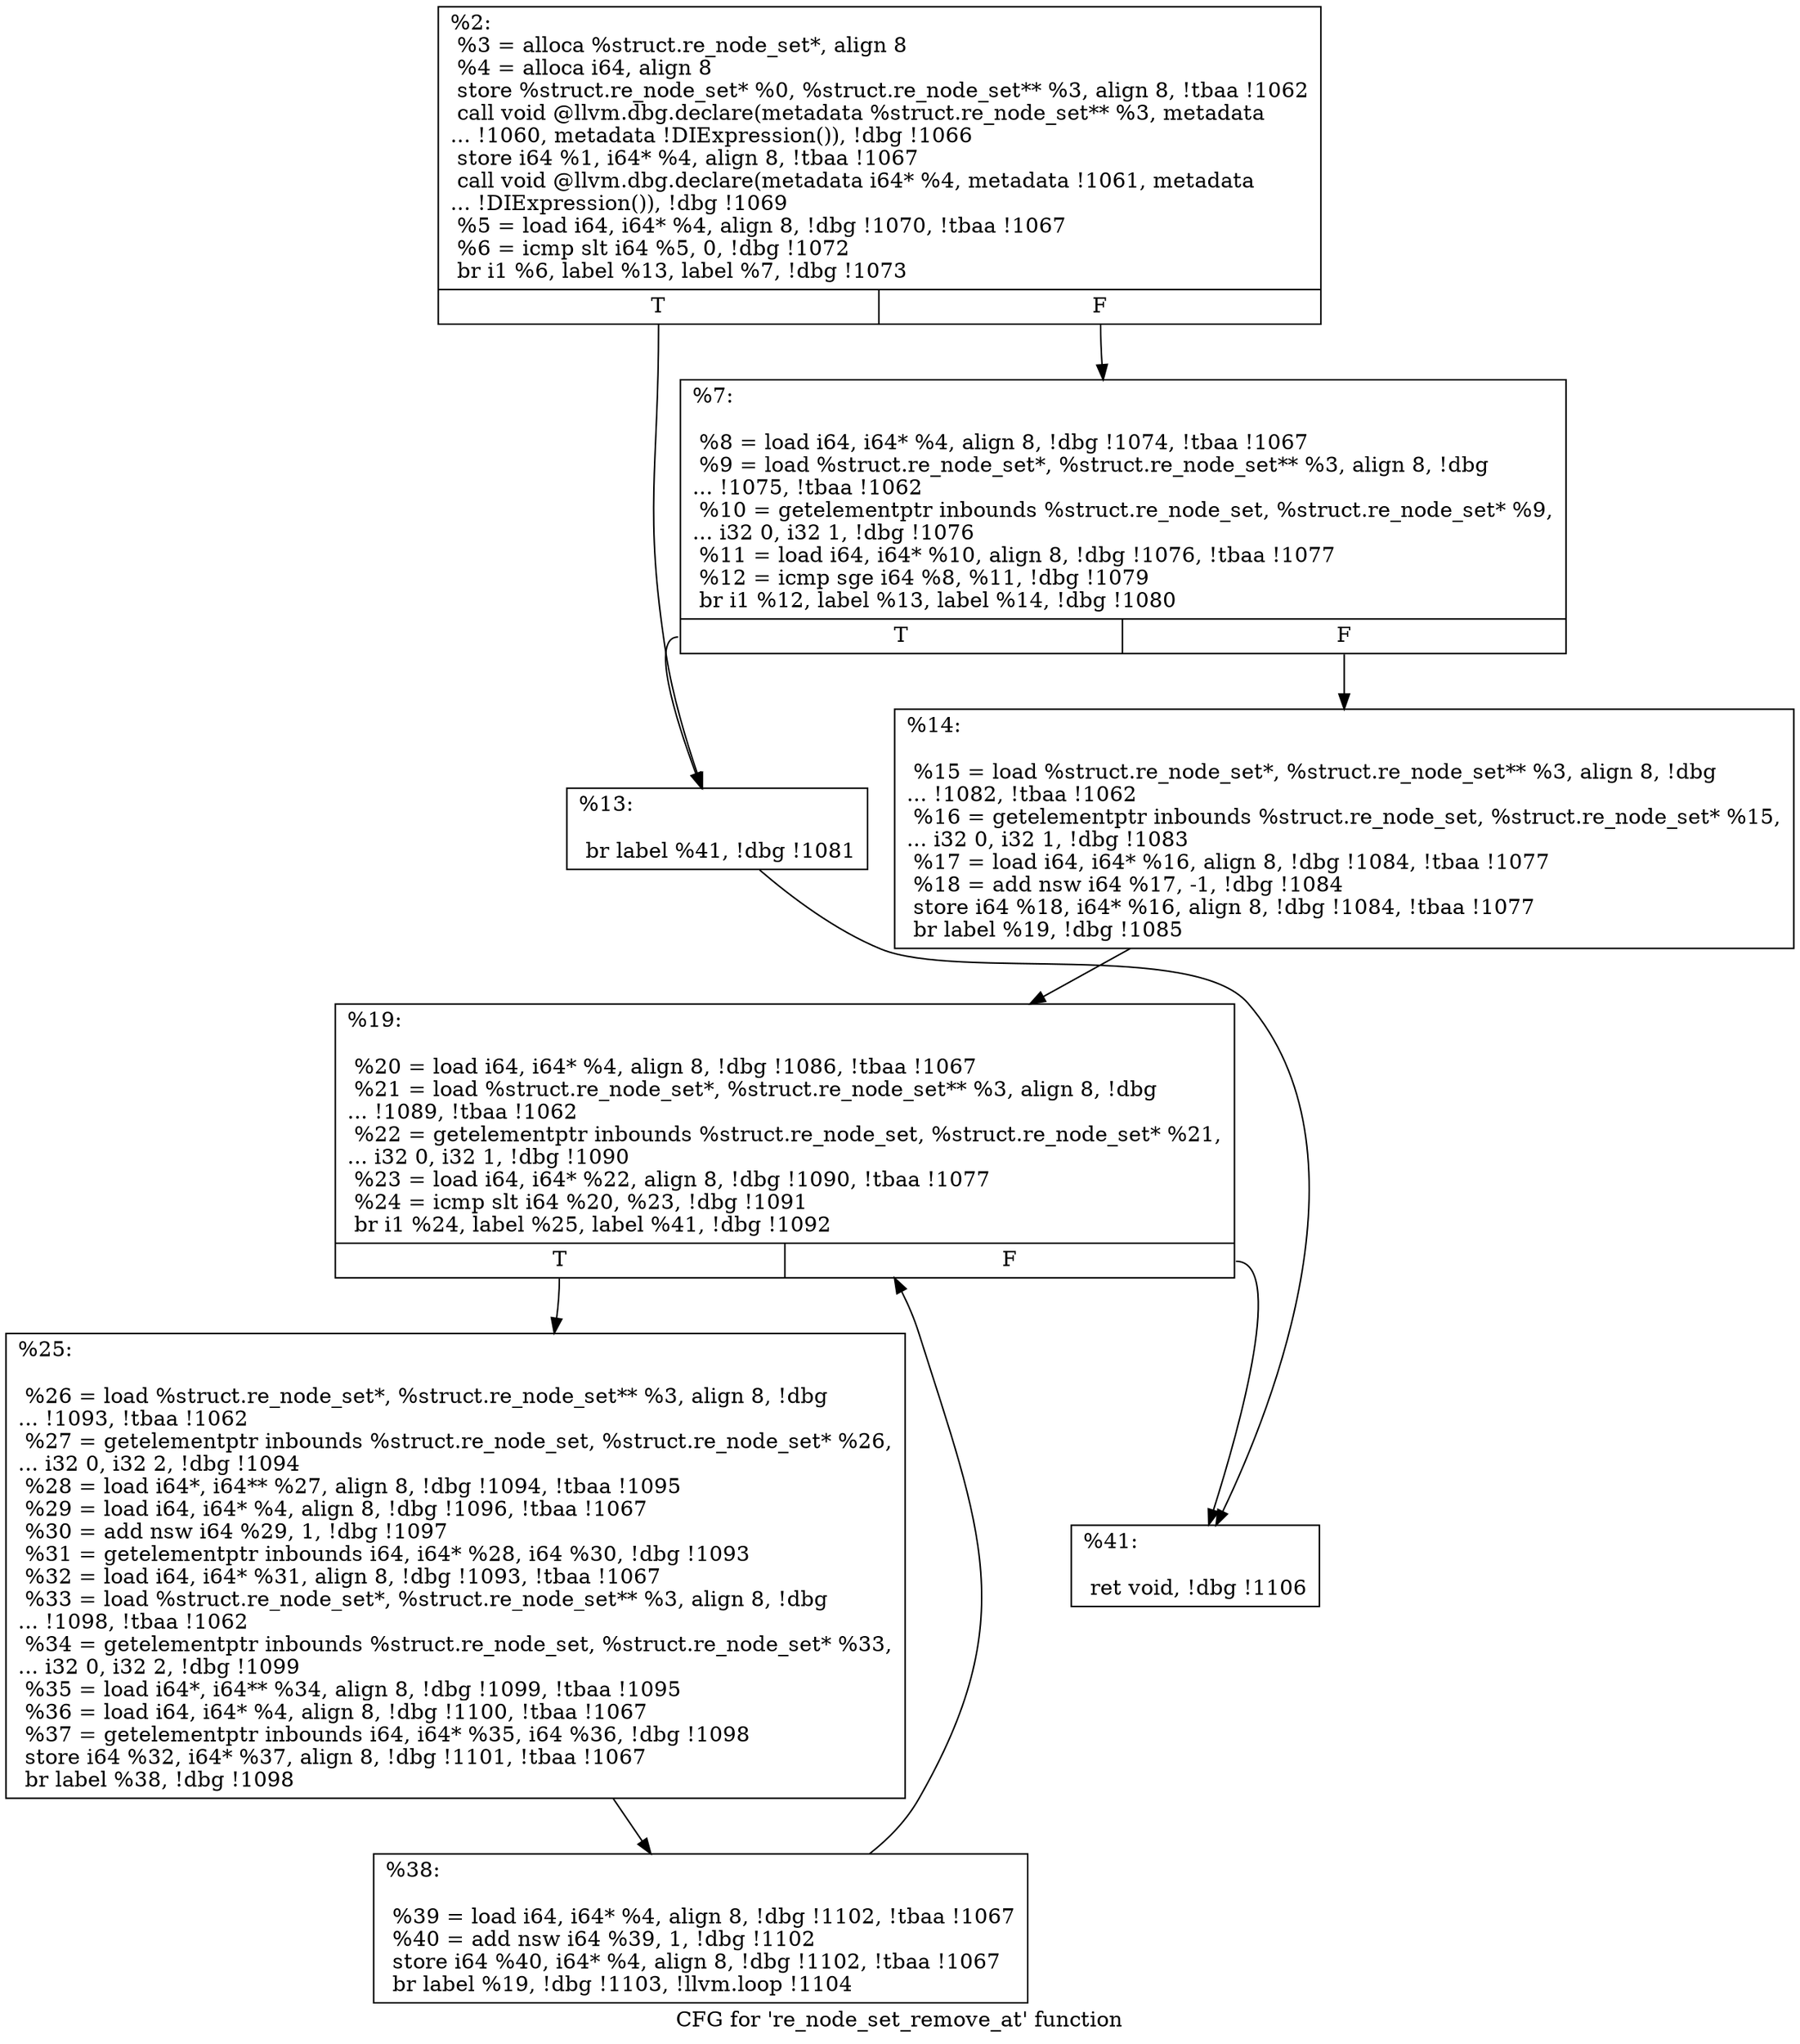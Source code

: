 digraph "CFG for 're_node_set_remove_at' function" {
	label="CFG for 're_node_set_remove_at' function";

	Node0xb20460 [shape=record,label="{%2:\l  %3 = alloca %struct.re_node_set*, align 8\l  %4 = alloca i64, align 8\l  store %struct.re_node_set* %0, %struct.re_node_set** %3, align 8, !tbaa !1062\l  call void @llvm.dbg.declare(metadata %struct.re_node_set** %3, metadata\l... !1060, metadata !DIExpression()), !dbg !1066\l  store i64 %1, i64* %4, align 8, !tbaa !1067\l  call void @llvm.dbg.declare(metadata i64* %4, metadata !1061, metadata\l... !DIExpression()), !dbg !1069\l  %5 = load i64, i64* %4, align 8, !dbg !1070, !tbaa !1067\l  %6 = icmp slt i64 %5, 0, !dbg !1072\l  br i1 %6, label %13, label %7, !dbg !1073\l|{<s0>T|<s1>F}}"];
	Node0xb20460:s0 -> Node0xb20500;
	Node0xb20460:s1 -> Node0xb204b0;
	Node0xb204b0 [shape=record,label="{%7:\l\l  %8 = load i64, i64* %4, align 8, !dbg !1074, !tbaa !1067\l  %9 = load %struct.re_node_set*, %struct.re_node_set** %3, align 8, !dbg\l... !1075, !tbaa !1062\l  %10 = getelementptr inbounds %struct.re_node_set, %struct.re_node_set* %9,\l... i32 0, i32 1, !dbg !1076\l  %11 = load i64, i64* %10, align 8, !dbg !1076, !tbaa !1077\l  %12 = icmp sge i64 %8, %11, !dbg !1079\l  br i1 %12, label %13, label %14, !dbg !1080\l|{<s0>T|<s1>F}}"];
	Node0xb204b0:s0 -> Node0xb20500;
	Node0xb204b0:s1 -> Node0xb20550;
	Node0xb20500 [shape=record,label="{%13:\l\l  br label %41, !dbg !1081\l}"];
	Node0xb20500 -> Node0xb20690;
	Node0xb20550 [shape=record,label="{%14:\l\l  %15 = load %struct.re_node_set*, %struct.re_node_set** %3, align 8, !dbg\l... !1082, !tbaa !1062\l  %16 = getelementptr inbounds %struct.re_node_set, %struct.re_node_set* %15,\l... i32 0, i32 1, !dbg !1083\l  %17 = load i64, i64* %16, align 8, !dbg !1084, !tbaa !1077\l  %18 = add nsw i64 %17, -1, !dbg !1084\l  store i64 %18, i64* %16, align 8, !dbg !1084, !tbaa !1077\l  br label %19, !dbg !1085\l}"];
	Node0xb20550 -> Node0xb205a0;
	Node0xb205a0 [shape=record,label="{%19:\l\l  %20 = load i64, i64* %4, align 8, !dbg !1086, !tbaa !1067\l  %21 = load %struct.re_node_set*, %struct.re_node_set** %3, align 8, !dbg\l... !1089, !tbaa !1062\l  %22 = getelementptr inbounds %struct.re_node_set, %struct.re_node_set* %21,\l... i32 0, i32 1, !dbg !1090\l  %23 = load i64, i64* %22, align 8, !dbg !1090, !tbaa !1077\l  %24 = icmp slt i64 %20, %23, !dbg !1091\l  br i1 %24, label %25, label %41, !dbg !1092\l|{<s0>T|<s1>F}}"];
	Node0xb205a0:s0 -> Node0xb205f0;
	Node0xb205a0:s1 -> Node0xb20690;
	Node0xb205f0 [shape=record,label="{%25:\l\l  %26 = load %struct.re_node_set*, %struct.re_node_set** %3, align 8, !dbg\l... !1093, !tbaa !1062\l  %27 = getelementptr inbounds %struct.re_node_set, %struct.re_node_set* %26,\l... i32 0, i32 2, !dbg !1094\l  %28 = load i64*, i64** %27, align 8, !dbg !1094, !tbaa !1095\l  %29 = load i64, i64* %4, align 8, !dbg !1096, !tbaa !1067\l  %30 = add nsw i64 %29, 1, !dbg !1097\l  %31 = getelementptr inbounds i64, i64* %28, i64 %30, !dbg !1093\l  %32 = load i64, i64* %31, align 8, !dbg !1093, !tbaa !1067\l  %33 = load %struct.re_node_set*, %struct.re_node_set** %3, align 8, !dbg\l... !1098, !tbaa !1062\l  %34 = getelementptr inbounds %struct.re_node_set, %struct.re_node_set* %33,\l... i32 0, i32 2, !dbg !1099\l  %35 = load i64*, i64** %34, align 8, !dbg !1099, !tbaa !1095\l  %36 = load i64, i64* %4, align 8, !dbg !1100, !tbaa !1067\l  %37 = getelementptr inbounds i64, i64* %35, i64 %36, !dbg !1098\l  store i64 %32, i64* %37, align 8, !dbg !1101, !tbaa !1067\l  br label %38, !dbg !1098\l}"];
	Node0xb205f0 -> Node0xb20640;
	Node0xb20640 [shape=record,label="{%38:\l\l  %39 = load i64, i64* %4, align 8, !dbg !1102, !tbaa !1067\l  %40 = add nsw i64 %39, 1, !dbg !1102\l  store i64 %40, i64* %4, align 8, !dbg !1102, !tbaa !1067\l  br label %19, !dbg !1103, !llvm.loop !1104\l}"];
	Node0xb20640 -> Node0xb205a0;
	Node0xb20690 [shape=record,label="{%41:\l\l  ret void, !dbg !1106\l}"];
}
